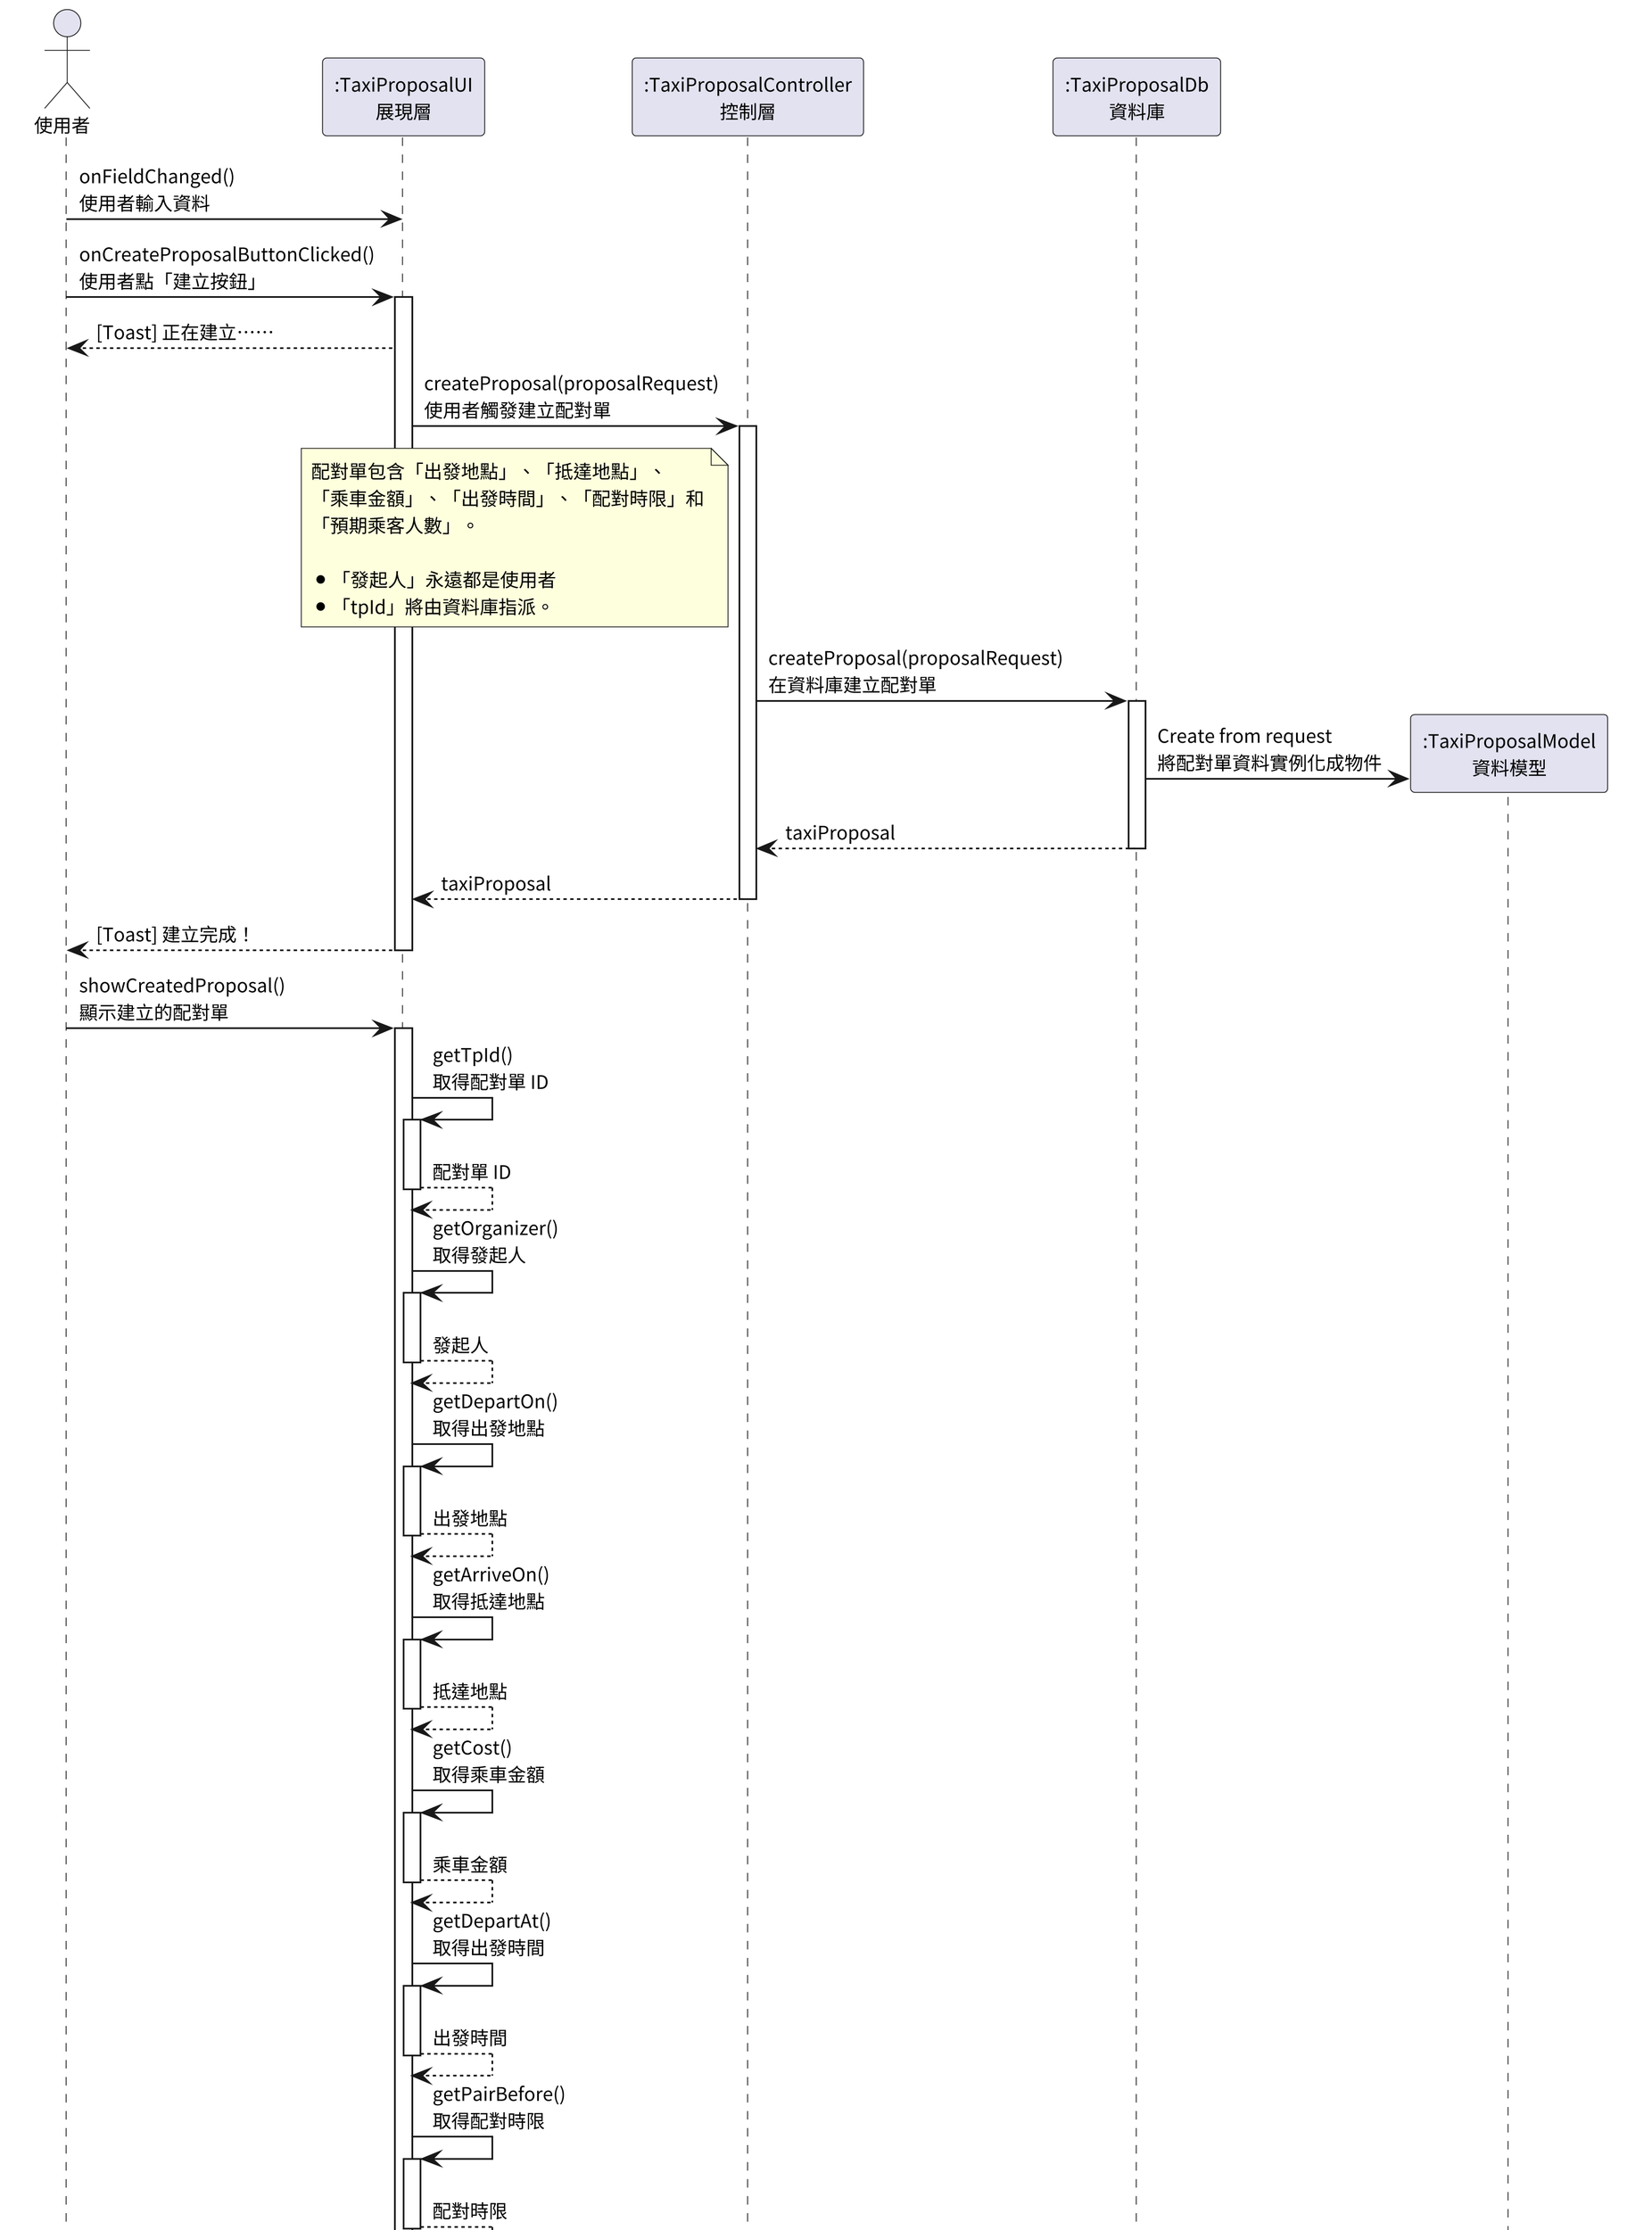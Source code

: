 @startuml TaxiProposalMerged

skinparam dpi 300
skinparam linetype ortho
skinparam defaultFontSize 11
skinparam defaultFontName "Noto Sans CJK TC"

actor Requester as "使用者"
participant TaxiProposalUI as ":TaxiProposalUI\n展現層"
participant TaxiProposalController as ":TaxiProposalController\n控制層"
participant TaxiProposalModel as ":TaxiProposalModel\n資料模型"
participant TaxiProposalDb as ":TaxiProposalDb\n資料庫"

Requester -> TaxiProposalUI: onFieldChanged()\n使用者輸入資料
Requester -> TaxiProposalUI ++: onCreateProposalButtonClicked()\n使用者點「建立按鈕」
Requester <-- TaxiProposalUI: [Toast] 正在建立⋯⋯

TaxiProposalUI -> TaxiProposalController ++ : createProposal(proposalRequest)\n使用者觸發建立配對單
note left of TaxiProposalController
    配對單包含「出發地點」、「抵達地點」、
    「乘車金額」、「出發時間」、「配對時限」和
    「預期乘客人數」。

    * 「發起人」永遠都是使用者
    * 「tpId」將由資料庫指派。
end note

TaxiProposalController -> TaxiProposalDb ++: createProposal(proposalRequest)\n在資料庫建立配對單
TaxiProposalDb -> TaxiProposalModel **: Create from request\n將配對單資料實例化成物件
return taxiProposal
return taxiProposal

return [Toast] 建立完成！

Requester -> TaxiProposalUI ++: showCreatedProposal()\n顯示建立的配對單

TaxiProposalUI -> TaxiProposalUI ++: getTpId()\n取得配對單 ID
return 配對單 ID

TaxiProposalUI -> TaxiProposalUI ++: getOrganizer()\n取得發起人
return 發起人

TaxiProposalUI -> TaxiProposalUI ++: getDepartOn()\n取得出發地點
return 出發地點

TaxiProposalUI -> TaxiProposalUI ++: getArriveOn()\n取得抵達地點
return 抵達地點

TaxiProposalUI -> TaxiProposalUI ++: getCost()\n取得乘車金額
return 乘車金額

TaxiProposalUI -> TaxiProposalUI ++: getDepartAt()\n取得出發時間
return 出發時間

TaxiProposalUI -> TaxiProposalUI ++: getPairBefore()\n取得配對時限
return 配對時限

TaxiProposalUI -> TaxiProposalUI ++: getExpectedPassengers()\n取得預期乘客人數
return 預期乘客人數

Requester <-- TaxiProposalUI: [UI] 渲染並顯示配對單

newpage

Requester -> TaxiProposalUI ++: getStatus()\n取得配對單的狀態

TaxiProposalUI -> TaxiProposalController ++: getStatus(tpId)\n取得配對單的狀態

TaxiProposalController -> TaxiProposalDb ++: findProposal(tpId)\n在資料庫尋找配對單

break 沒有這個 ID 的配對單
    TaxiProposalController <-- TaxiProposalDb: null\n回傳空值
    TaxiProposalUI <-- TaxiProposalController: null\n回傳空值
    Requester <-- TaxiProposalUI: [Popover] 沒有這個配對單
end

create participant TaxiProposalModel as ":TaxiProposalModel\n資料模型"
TaxiProposalDb --> TaxiProposalModel: Create from request\n將配對單資料實例化成物件
return taxiProposalModel

TaxiProposalController -> TaxiProposalModel ++: getStatus()\n取得配對單物件的狀態

alt this.finished == true 完成配對
    TaxiProposalController <-- TaxiProposalModel: status: TaxiProposalStatus.Finished 配對單完成
else this.passengers.count() >= this.expectedPassengers 人數到齊
    TaxiProposalController <-- TaxiProposalModel: status: TaxiProposalStatus.Matched 配對成功
else this.pairBefore < now || this.departAt < now 配對或出發時間到
    TaxiProposalController <-- TaxiProposalModel: status: TaxiProposalStatus.Unmatched 配對失敗
else 時間還沒到，人還沒到齊
    TaxiProposalController <-- TaxiProposalModel --: status: TaxiProposalStatus.Waiting 等待配對
end

return status

alt status == TaxiProposalStatus.Finished 配對單完成
    Requester <-- TaxiProposalUI: status = "配對單已完成"
else status == TaxiProposalStatus.Matched 配對成功
    Requester <-- TaxiProposalUI: status = "配對成功"
else status == TaxiProposalStatus.Unmatched 配對失敗
    Requester <-- TaxiProposalUI: status = "配對失敗"
else status == TaxiProposalStatus.Waiting 等待配對
    Requester <-- TaxiProposalUI --: status = "等待配對"
end

Requester -> TaxiProposalUI ++: getFailReason()\n取得配對失敗原因

TaxiProposalUI -> TaxiProposalController ++: getFailReason(tpId)\n取得配對失敗原因

TaxiProposalController -> TaxiProposalDb ++: findProposal(tpId)\n在資料庫尋找配對單

break 沒有這個 ID 的配對單
    TaxiProposalController <-- TaxiProposalDb: null\n回傳空值
    TaxiProposalUI <-- TaxiProposalController: ""\n回傳空白字串
    Requester <-- TaxiProposalUI: [Popover] 沒有這個配對單
end

newpage

create participant TaxiProposalModel as ":TaxiProposalModel\n資料模型"
TaxiProposalDb --> TaxiProposalModel: Create from query result\n將配對單資料實例化成物件
return taxiProposalModel

TaxiProposalController -> TaxiProposalModel ++: getFailReason()\n取得配對失敗原因

alt this.finished == true 完成配對
    TaxiProposalController <-- TaxiProposalModel: ""\n回傳空白字串
else this.passengers.count() >= this.expectedPassengers 人數到齊
    TaxiProposalController <-- TaxiProposalModel: ""PAIR_FULL""\n回傳人數已滿
else this.pairBefore < now || this.departAt < now 配對或出發時間到
    TaxiProposalController <-- TaxiProposalModel: ""PAIR_EXPIRED""\n回傳配對時間已過
else 時間還沒到，人還沒到齊
    TaxiProposalController <-- TaxiProposalModel --: ""\n回傳空白字串
end

return reason

alt reason == "" 配對單完成
    Requester <-- TaxiProposalUI: reason = "配對單已完成"
else reason == ""PAIR_FULL"" 人數已滿
    Requester <-- TaxiProposalUI: reason = "人數已滿"
else reason == ""PAIR_EXPIRED"" 配對時間已過
    Requester <-- TaxiProposalUI: reason = "配對時間已過"
else reason == "" 等待配對
    Requester <-- TaxiProposalUI --: reason = "等待配對"
end

Requester -> TaxiProposalUI ++: onFinishButtonClicked(tpId)\n點選 [完成配對] 按鈕
TaxiProposalUI -> TaxiProposalController ++: finish(tpId)\n完成配對

TaxiProposalController -> TaxiProposalDb ++: updateProposal(tpId, finish=true)\n在資料庫更新配對單，將 finish 設為 true

break 沒有這個 ID 的配對單
    TaxiProposalController <-- TaxiProposalDb: NO_SUCH_PROPOSAL\n沒有這個配對單
    TaxiProposalUI <-- TaxiProposalController: NO_SUCH_PROPOSAL\n沒有這個配對單
    Requester <-- TaxiProposalUI: [Popover] 沒有這個配對單
end

return OK
return OK
return [Toast] 完成配對！

@enduml
